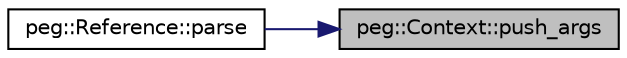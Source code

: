 digraph "peg::Context::push_args"
{
 // LATEX_PDF_SIZE
  edge [fontname="Helvetica",fontsize="10",labelfontname="Helvetica",labelfontsize="10"];
  node [fontname="Helvetica",fontsize="10",shape=record];
  rankdir="RL";
  Node1 [label="peg::Context::push_args",height=0.2,width=0.4,color="black", fillcolor="grey75", style="filled", fontcolor="black",tooltip=" "];
  Node1 -> Node2 [dir="back",color="midnightblue",fontsize="10",style="solid"];
  Node2 [label="peg::Reference::parse",height=0.2,width=0.4,color="black", fillcolor="white", style="filled",URL="$classpeg_1_1Reference.html#a07e8337bc334a005ffbd1e044c59ab23",tooltip=" "];
}
